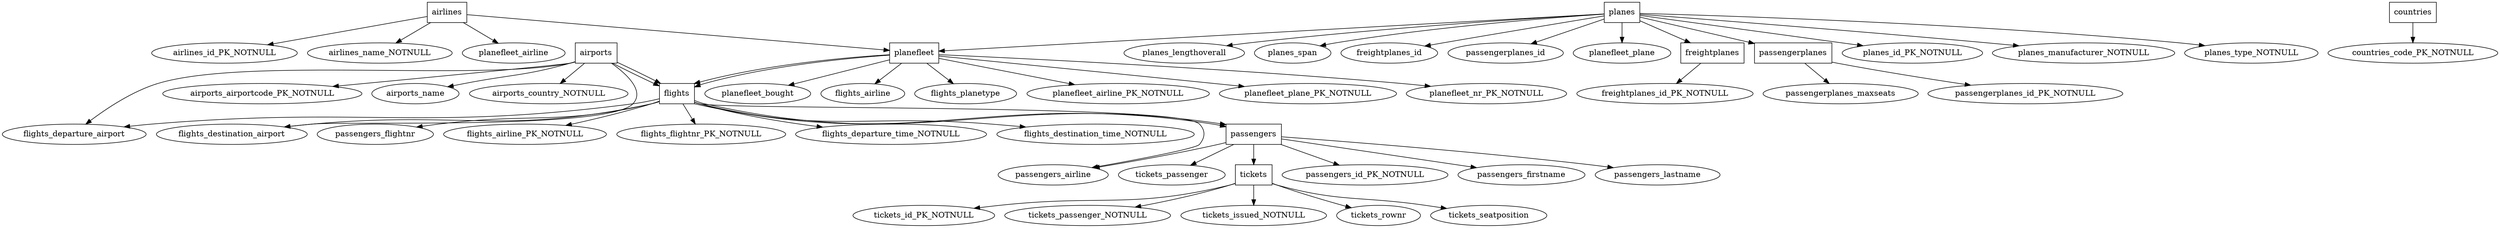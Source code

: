digraph G {
airlines [shape=box];
airlines->airlines_id_PK_NOTNULL
airlines->airlines_name_NOTNULL
airlines->planefleet_airline
airports [shape=box];
airports->airports_airportcode_PK_NOTNULL
airports->airports_name
airports->airports_country_NOTNULL
airports->flights_departure_airport
airports->flights_destination_airport
countries [shape=box];
countries->countries_code_PK_NOTNULL
flights [shape=box];
flights->flights_airline_PK_NOTNULL
flights->flights_flightnr_PK_NOTNULL
flights->flights_departure_time_NOTNULL
flights->flights_departure_airport
flights->flights_destination_time_NOTNULL
flights->flights_destination_airport
flights->passengers_airline
flights->passengers_flightnr
freightplanes [shape=box];
freightplanes->freightplanes_id_PK_NOTNULL
passengerplanes [shape=box];
passengerplanes->passengerplanes_id_PK_NOTNULL
passengerplanes->passengerplanes_maxseats
passengers [shape=box];
passengers->passengers_id_PK_NOTNULL
passengers->passengers_firstname
passengers->passengers_lastname
passengers->passengers_airline
passengers->tickets_passenger
planefleet [shape=box];
planefleet->planefleet_airline_PK_NOTNULL
planefleet->planefleet_plane_PK_NOTNULL
planefleet->planefleet_nr_PK_NOTNULL
planefleet->planefleet_bought
planefleet->flights_airline
planefleet->flights_planetype
planes [shape=box];
planes->planes_id_PK_NOTNULL
planes->planes_manufacturer_NOTNULL
planes->planes_type_NOTNULL
planes->planes_lengthoverall
planes->planes_span
planes->freightplanes_id
planes->passengerplanes_id
planes->planefleet_plane
tickets [shape=box];
tickets->tickets_id_PK_NOTNULL
tickets->tickets_passenger_NOTNULL
tickets->tickets_issued_NOTNULL
tickets->tickets_rownr
tickets->tickets_seatposition
airlines->planefleet
airports->flights
airports->flights
flights->passengers
flights->passengers
passengers->tickets
planefleet->flights
planefleet->flights
planes->freightplanes
planes->passengerplanes
planes->planefleet
}
